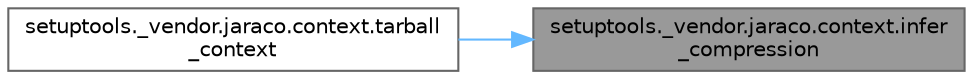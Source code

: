 digraph "setuptools._vendor.jaraco.context.infer_compression"
{
 // LATEX_PDF_SIZE
  bgcolor="transparent";
  edge [fontname=Helvetica,fontsize=10,labelfontname=Helvetica,labelfontsize=10];
  node [fontname=Helvetica,fontsize=10,shape=box,height=0.2,width=0.4];
  rankdir="RL";
  Node1 [id="Node000001",label="setuptools._vendor.jaraco.context.infer\l_compression",height=0.2,width=0.4,color="gray40", fillcolor="grey60", style="filled", fontcolor="black",tooltip=" "];
  Node1 -> Node2 [id="edge1_Node000001_Node000002",dir="back",color="steelblue1",style="solid",tooltip=" "];
  Node2 [id="Node000002",label="setuptools._vendor.jaraco.context.tarball\l_context",height=0.2,width=0.4,color="grey40", fillcolor="white", style="filled",URL="$namespacesetuptools_1_1__vendor_1_1jaraco_1_1context.html#a698f54f2e63f23af4a8acdb24534411a",tooltip=" "];
}
